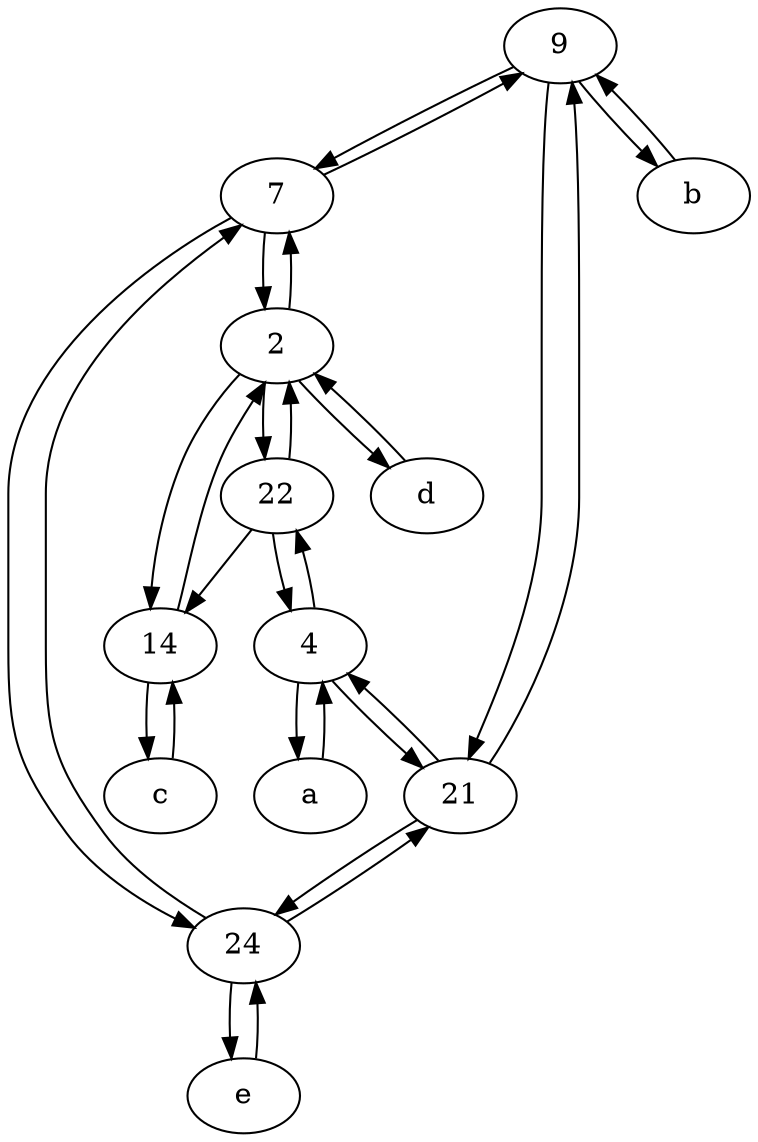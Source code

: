 digraph  {
	9;
	7;
	14;
	4;
	22;
	e [pos="30,50!"];
	21;
	24;
	d [pos="20,30!"];
	c [pos="20,10!"];
	2;
	b [pos="50,20!"];
	a [pos="40,10!"];
	24 -> 21;
	22 -> 14;
	4 -> 22;
	21 -> 4;
	14 -> c;
	4 -> a;
	2 -> d;
	22 -> 4;
	9 -> b;
	9 -> 7;
	e -> 24;
	2 -> 7;
	c -> 14;
	4 -> 21;
	b -> 9;
	7 -> 9;
	24 -> e;
	2 -> 22;
	7 -> 2;
	21 -> 24;
	a -> 4;
	d -> 2;
	14 -> 2;
	24 -> 7;
	9 -> 21;
	7 -> 24;
	21 -> 9;
	2 -> 14;
	22 -> 2;

	}